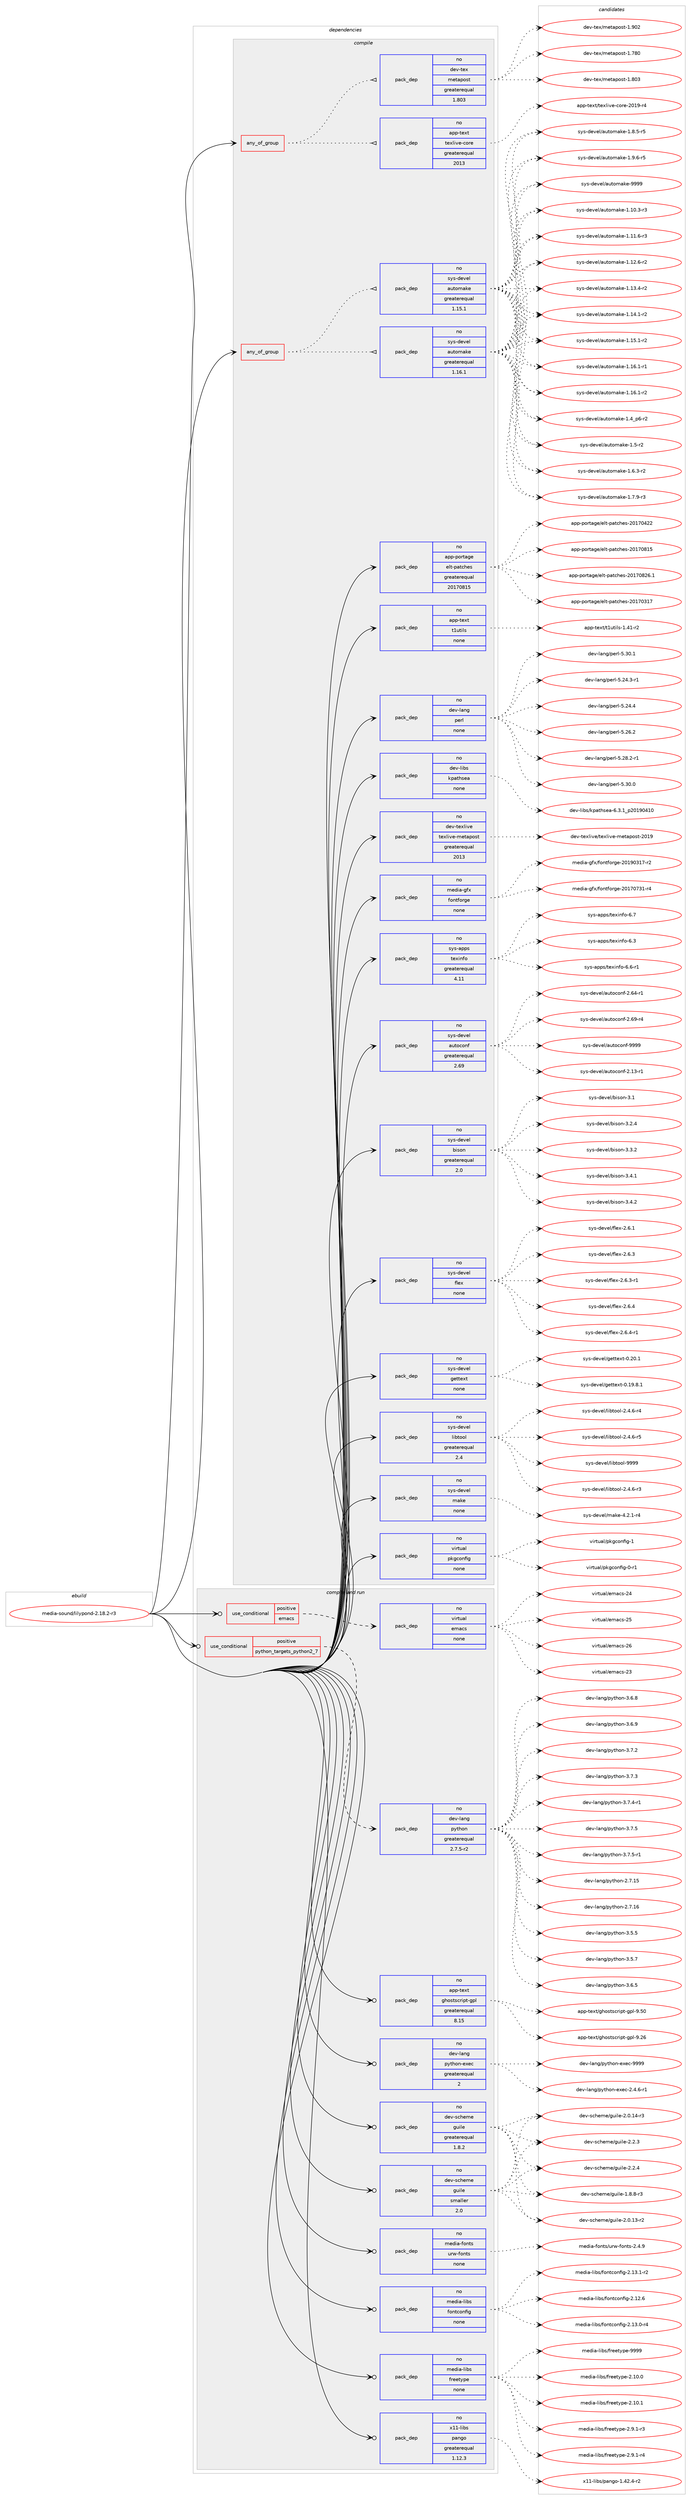 digraph prolog {

# *************
# Graph options
# *************

newrank=true;
concentrate=true;
compound=true;
graph [rankdir=LR,fontname=Helvetica,fontsize=10,ranksep=1.5];#, ranksep=2.5, nodesep=0.2];
edge  [arrowhead=vee];
node  [fontname=Helvetica,fontsize=10];

# **********
# The ebuild
# **********

subgraph cluster_leftcol {
color=gray;
rank=same;
label=<<i>ebuild</i>>;
id [label="media-sound/lilypond-2.18.2-r3", color=red, width=4, href="../media-sound/lilypond-2.18.2-r3.svg"];
}

# ****************
# The dependencies
# ****************

subgraph cluster_midcol {
color=gray;
label=<<i>dependencies</i>>;
subgraph cluster_compile {
fillcolor="#eeeeee";
style=filled;
label=<<i>compile</i>>;
subgraph any13533 {
dependency799874 [label=<<TABLE BORDER="0" CELLBORDER="1" CELLSPACING="0" CELLPADDING="4"><TR><TD CELLPADDING="10">any_of_group</TD></TR></TABLE>>, shape=none, color=red];subgraph pack591711 {
dependency799875 [label=<<TABLE BORDER="0" CELLBORDER="1" CELLSPACING="0" CELLPADDING="4" WIDTH="220"><TR><TD ROWSPAN="6" CELLPADDING="30">pack_dep</TD></TR><TR><TD WIDTH="110">no</TD></TR><TR><TD>app-text</TD></TR><TR><TD>texlive-core</TD></TR><TR><TD>greaterequal</TD></TR><TR><TD>2013</TD></TR></TABLE>>, shape=none, color=blue];
}
dependency799874:e -> dependency799875:w [weight=20,style="dotted",arrowhead="oinv"];
subgraph pack591712 {
dependency799876 [label=<<TABLE BORDER="0" CELLBORDER="1" CELLSPACING="0" CELLPADDING="4" WIDTH="220"><TR><TD ROWSPAN="6" CELLPADDING="30">pack_dep</TD></TR><TR><TD WIDTH="110">no</TD></TR><TR><TD>dev-tex</TD></TR><TR><TD>metapost</TD></TR><TR><TD>greaterequal</TD></TR><TR><TD>1.803</TD></TR></TABLE>>, shape=none, color=blue];
}
dependency799874:e -> dependency799876:w [weight=20,style="dotted",arrowhead="oinv"];
}
id:e -> dependency799874:w [weight=20,style="solid",arrowhead="vee"];
subgraph any13534 {
dependency799877 [label=<<TABLE BORDER="0" CELLBORDER="1" CELLSPACING="0" CELLPADDING="4"><TR><TD CELLPADDING="10">any_of_group</TD></TR></TABLE>>, shape=none, color=red];subgraph pack591713 {
dependency799878 [label=<<TABLE BORDER="0" CELLBORDER="1" CELLSPACING="0" CELLPADDING="4" WIDTH="220"><TR><TD ROWSPAN="6" CELLPADDING="30">pack_dep</TD></TR><TR><TD WIDTH="110">no</TD></TR><TR><TD>sys-devel</TD></TR><TR><TD>automake</TD></TR><TR><TD>greaterequal</TD></TR><TR><TD>1.16.1</TD></TR></TABLE>>, shape=none, color=blue];
}
dependency799877:e -> dependency799878:w [weight=20,style="dotted",arrowhead="oinv"];
subgraph pack591714 {
dependency799879 [label=<<TABLE BORDER="0" CELLBORDER="1" CELLSPACING="0" CELLPADDING="4" WIDTH="220"><TR><TD ROWSPAN="6" CELLPADDING="30">pack_dep</TD></TR><TR><TD WIDTH="110">no</TD></TR><TR><TD>sys-devel</TD></TR><TR><TD>automake</TD></TR><TR><TD>greaterequal</TD></TR><TR><TD>1.15.1</TD></TR></TABLE>>, shape=none, color=blue];
}
dependency799877:e -> dependency799879:w [weight=20,style="dotted",arrowhead="oinv"];
}
id:e -> dependency799877:w [weight=20,style="solid",arrowhead="vee"];
subgraph pack591715 {
dependency799880 [label=<<TABLE BORDER="0" CELLBORDER="1" CELLSPACING="0" CELLPADDING="4" WIDTH="220"><TR><TD ROWSPAN="6" CELLPADDING="30">pack_dep</TD></TR><TR><TD WIDTH="110">no</TD></TR><TR><TD>app-portage</TD></TR><TR><TD>elt-patches</TD></TR><TR><TD>greaterequal</TD></TR><TR><TD>20170815</TD></TR></TABLE>>, shape=none, color=blue];
}
id:e -> dependency799880:w [weight=20,style="solid",arrowhead="vee"];
subgraph pack591716 {
dependency799881 [label=<<TABLE BORDER="0" CELLBORDER="1" CELLSPACING="0" CELLPADDING="4" WIDTH="220"><TR><TD ROWSPAN="6" CELLPADDING="30">pack_dep</TD></TR><TR><TD WIDTH="110">no</TD></TR><TR><TD>app-text</TD></TR><TR><TD>t1utils</TD></TR><TR><TD>none</TD></TR><TR><TD></TD></TR></TABLE>>, shape=none, color=blue];
}
id:e -> dependency799881:w [weight=20,style="solid",arrowhead="vee"];
subgraph pack591717 {
dependency799882 [label=<<TABLE BORDER="0" CELLBORDER="1" CELLSPACING="0" CELLPADDING="4" WIDTH="220"><TR><TD ROWSPAN="6" CELLPADDING="30">pack_dep</TD></TR><TR><TD WIDTH="110">no</TD></TR><TR><TD>dev-lang</TD></TR><TR><TD>perl</TD></TR><TR><TD>none</TD></TR><TR><TD></TD></TR></TABLE>>, shape=none, color=blue];
}
id:e -> dependency799882:w [weight=20,style="solid",arrowhead="vee"];
subgraph pack591718 {
dependency799883 [label=<<TABLE BORDER="0" CELLBORDER="1" CELLSPACING="0" CELLPADDING="4" WIDTH="220"><TR><TD ROWSPAN="6" CELLPADDING="30">pack_dep</TD></TR><TR><TD WIDTH="110">no</TD></TR><TR><TD>dev-libs</TD></TR><TR><TD>kpathsea</TD></TR><TR><TD>none</TD></TR><TR><TD></TD></TR></TABLE>>, shape=none, color=blue];
}
id:e -> dependency799883:w [weight=20,style="solid",arrowhead="vee"];
subgraph pack591719 {
dependency799884 [label=<<TABLE BORDER="0" CELLBORDER="1" CELLSPACING="0" CELLPADDING="4" WIDTH="220"><TR><TD ROWSPAN="6" CELLPADDING="30">pack_dep</TD></TR><TR><TD WIDTH="110">no</TD></TR><TR><TD>dev-texlive</TD></TR><TR><TD>texlive-metapost</TD></TR><TR><TD>greaterequal</TD></TR><TR><TD>2013</TD></TR></TABLE>>, shape=none, color=blue];
}
id:e -> dependency799884:w [weight=20,style="solid",arrowhead="vee"];
subgraph pack591720 {
dependency799885 [label=<<TABLE BORDER="0" CELLBORDER="1" CELLSPACING="0" CELLPADDING="4" WIDTH="220"><TR><TD ROWSPAN="6" CELLPADDING="30">pack_dep</TD></TR><TR><TD WIDTH="110">no</TD></TR><TR><TD>media-gfx</TD></TR><TR><TD>fontforge</TD></TR><TR><TD>none</TD></TR><TR><TD></TD></TR></TABLE>>, shape=none, color=blue];
}
id:e -> dependency799885:w [weight=20,style="solid",arrowhead="vee"];
subgraph pack591721 {
dependency799886 [label=<<TABLE BORDER="0" CELLBORDER="1" CELLSPACING="0" CELLPADDING="4" WIDTH="220"><TR><TD ROWSPAN="6" CELLPADDING="30">pack_dep</TD></TR><TR><TD WIDTH="110">no</TD></TR><TR><TD>sys-apps</TD></TR><TR><TD>texinfo</TD></TR><TR><TD>greaterequal</TD></TR><TR><TD>4.11</TD></TR></TABLE>>, shape=none, color=blue];
}
id:e -> dependency799886:w [weight=20,style="solid",arrowhead="vee"];
subgraph pack591722 {
dependency799887 [label=<<TABLE BORDER="0" CELLBORDER="1" CELLSPACING="0" CELLPADDING="4" WIDTH="220"><TR><TD ROWSPAN="6" CELLPADDING="30">pack_dep</TD></TR><TR><TD WIDTH="110">no</TD></TR><TR><TD>sys-devel</TD></TR><TR><TD>autoconf</TD></TR><TR><TD>greaterequal</TD></TR><TR><TD>2.69</TD></TR></TABLE>>, shape=none, color=blue];
}
id:e -> dependency799887:w [weight=20,style="solid",arrowhead="vee"];
subgraph pack591723 {
dependency799888 [label=<<TABLE BORDER="0" CELLBORDER="1" CELLSPACING="0" CELLPADDING="4" WIDTH="220"><TR><TD ROWSPAN="6" CELLPADDING="30">pack_dep</TD></TR><TR><TD WIDTH="110">no</TD></TR><TR><TD>sys-devel</TD></TR><TR><TD>bison</TD></TR><TR><TD>greaterequal</TD></TR><TR><TD>2.0</TD></TR></TABLE>>, shape=none, color=blue];
}
id:e -> dependency799888:w [weight=20,style="solid",arrowhead="vee"];
subgraph pack591724 {
dependency799889 [label=<<TABLE BORDER="0" CELLBORDER="1" CELLSPACING="0" CELLPADDING="4" WIDTH="220"><TR><TD ROWSPAN="6" CELLPADDING="30">pack_dep</TD></TR><TR><TD WIDTH="110">no</TD></TR><TR><TD>sys-devel</TD></TR><TR><TD>flex</TD></TR><TR><TD>none</TD></TR><TR><TD></TD></TR></TABLE>>, shape=none, color=blue];
}
id:e -> dependency799889:w [weight=20,style="solid",arrowhead="vee"];
subgraph pack591725 {
dependency799890 [label=<<TABLE BORDER="0" CELLBORDER="1" CELLSPACING="0" CELLPADDING="4" WIDTH="220"><TR><TD ROWSPAN="6" CELLPADDING="30">pack_dep</TD></TR><TR><TD WIDTH="110">no</TD></TR><TR><TD>sys-devel</TD></TR><TR><TD>gettext</TD></TR><TR><TD>none</TD></TR><TR><TD></TD></TR></TABLE>>, shape=none, color=blue];
}
id:e -> dependency799890:w [weight=20,style="solid",arrowhead="vee"];
subgraph pack591726 {
dependency799891 [label=<<TABLE BORDER="0" CELLBORDER="1" CELLSPACING="0" CELLPADDING="4" WIDTH="220"><TR><TD ROWSPAN="6" CELLPADDING="30">pack_dep</TD></TR><TR><TD WIDTH="110">no</TD></TR><TR><TD>sys-devel</TD></TR><TR><TD>libtool</TD></TR><TR><TD>greaterequal</TD></TR><TR><TD>2.4</TD></TR></TABLE>>, shape=none, color=blue];
}
id:e -> dependency799891:w [weight=20,style="solid",arrowhead="vee"];
subgraph pack591727 {
dependency799892 [label=<<TABLE BORDER="0" CELLBORDER="1" CELLSPACING="0" CELLPADDING="4" WIDTH="220"><TR><TD ROWSPAN="6" CELLPADDING="30">pack_dep</TD></TR><TR><TD WIDTH="110">no</TD></TR><TR><TD>sys-devel</TD></TR><TR><TD>make</TD></TR><TR><TD>none</TD></TR><TR><TD></TD></TR></TABLE>>, shape=none, color=blue];
}
id:e -> dependency799892:w [weight=20,style="solid",arrowhead="vee"];
subgraph pack591728 {
dependency799893 [label=<<TABLE BORDER="0" CELLBORDER="1" CELLSPACING="0" CELLPADDING="4" WIDTH="220"><TR><TD ROWSPAN="6" CELLPADDING="30">pack_dep</TD></TR><TR><TD WIDTH="110">no</TD></TR><TR><TD>virtual</TD></TR><TR><TD>pkgconfig</TD></TR><TR><TD>none</TD></TR><TR><TD></TD></TR></TABLE>>, shape=none, color=blue];
}
id:e -> dependency799893:w [weight=20,style="solid",arrowhead="vee"];
}
subgraph cluster_compileandrun {
fillcolor="#eeeeee";
style=filled;
label=<<i>compile and run</i>>;
subgraph cond194182 {
dependency799894 [label=<<TABLE BORDER="0" CELLBORDER="1" CELLSPACING="0" CELLPADDING="4"><TR><TD ROWSPAN="3" CELLPADDING="10">use_conditional</TD></TR><TR><TD>positive</TD></TR><TR><TD>emacs</TD></TR></TABLE>>, shape=none, color=red];
subgraph pack591729 {
dependency799895 [label=<<TABLE BORDER="0" CELLBORDER="1" CELLSPACING="0" CELLPADDING="4" WIDTH="220"><TR><TD ROWSPAN="6" CELLPADDING="30">pack_dep</TD></TR><TR><TD WIDTH="110">no</TD></TR><TR><TD>virtual</TD></TR><TR><TD>emacs</TD></TR><TR><TD>none</TD></TR><TR><TD></TD></TR></TABLE>>, shape=none, color=blue];
}
dependency799894:e -> dependency799895:w [weight=20,style="dashed",arrowhead="vee"];
}
id:e -> dependency799894:w [weight=20,style="solid",arrowhead="odotvee"];
subgraph cond194183 {
dependency799896 [label=<<TABLE BORDER="0" CELLBORDER="1" CELLSPACING="0" CELLPADDING="4"><TR><TD ROWSPAN="3" CELLPADDING="10">use_conditional</TD></TR><TR><TD>positive</TD></TR><TR><TD>python_targets_python2_7</TD></TR></TABLE>>, shape=none, color=red];
subgraph pack591730 {
dependency799897 [label=<<TABLE BORDER="0" CELLBORDER="1" CELLSPACING="0" CELLPADDING="4" WIDTH="220"><TR><TD ROWSPAN="6" CELLPADDING="30">pack_dep</TD></TR><TR><TD WIDTH="110">no</TD></TR><TR><TD>dev-lang</TD></TR><TR><TD>python</TD></TR><TR><TD>greaterequal</TD></TR><TR><TD>2.7.5-r2</TD></TR></TABLE>>, shape=none, color=blue];
}
dependency799896:e -> dependency799897:w [weight=20,style="dashed",arrowhead="vee"];
}
id:e -> dependency799896:w [weight=20,style="solid",arrowhead="odotvee"];
subgraph pack591731 {
dependency799898 [label=<<TABLE BORDER="0" CELLBORDER="1" CELLSPACING="0" CELLPADDING="4" WIDTH="220"><TR><TD ROWSPAN="6" CELLPADDING="30">pack_dep</TD></TR><TR><TD WIDTH="110">no</TD></TR><TR><TD>app-text</TD></TR><TR><TD>ghostscript-gpl</TD></TR><TR><TD>greaterequal</TD></TR><TR><TD>8.15</TD></TR></TABLE>>, shape=none, color=blue];
}
id:e -> dependency799898:w [weight=20,style="solid",arrowhead="odotvee"];
subgraph pack591732 {
dependency799899 [label=<<TABLE BORDER="0" CELLBORDER="1" CELLSPACING="0" CELLPADDING="4" WIDTH="220"><TR><TD ROWSPAN="6" CELLPADDING="30">pack_dep</TD></TR><TR><TD WIDTH="110">no</TD></TR><TR><TD>dev-lang</TD></TR><TR><TD>python-exec</TD></TR><TR><TD>greaterequal</TD></TR><TR><TD>2</TD></TR></TABLE>>, shape=none, color=blue];
}
id:e -> dependency799899:w [weight=20,style="solid",arrowhead="odotvee"];
subgraph pack591733 {
dependency799900 [label=<<TABLE BORDER="0" CELLBORDER="1" CELLSPACING="0" CELLPADDING="4" WIDTH="220"><TR><TD ROWSPAN="6" CELLPADDING="30">pack_dep</TD></TR><TR><TD WIDTH="110">no</TD></TR><TR><TD>dev-scheme</TD></TR><TR><TD>guile</TD></TR><TR><TD>greaterequal</TD></TR><TR><TD>1.8.2</TD></TR></TABLE>>, shape=none, color=blue];
}
id:e -> dependency799900:w [weight=20,style="solid",arrowhead="odotvee"];
subgraph pack591734 {
dependency799901 [label=<<TABLE BORDER="0" CELLBORDER="1" CELLSPACING="0" CELLPADDING="4" WIDTH="220"><TR><TD ROWSPAN="6" CELLPADDING="30">pack_dep</TD></TR><TR><TD WIDTH="110">no</TD></TR><TR><TD>dev-scheme</TD></TR><TR><TD>guile</TD></TR><TR><TD>smaller</TD></TR><TR><TD>2.0</TD></TR></TABLE>>, shape=none, color=blue];
}
id:e -> dependency799901:w [weight=20,style="solid",arrowhead="odotvee"];
subgraph pack591735 {
dependency799902 [label=<<TABLE BORDER="0" CELLBORDER="1" CELLSPACING="0" CELLPADDING="4" WIDTH="220"><TR><TD ROWSPAN="6" CELLPADDING="30">pack_dep</TD></TR><TR><TD WIDTH="110">no</TD></TR><TR><TD>media-fonts</TD></TR><TR><TD>urw-fonts</TD></TR><TR><TD>none</TD></TR><TR><TD></TD></TR></TABLE>>, shape=none, color=blue];
}
id:e -> dependency799902:w [weight=20,style="solid",arrowhead="odotvee"];
subgraph pack591736 {
dependency799903 [label=<<TABLE BORDER="0" CELLBORDER="1" CELLSPACING="0" CELLPADDING="4" WIDTH="220"><TR><TD ROWSPAN="6" CELLPADDING="30">pack_dep</TD></TR><TR><TD WIDTH="110">no</TD></TR><TR><TD>media-libs</TD></TR><TR><TD>fontconfig</TD></TR><TR><TD>none</TD></TR><TR><TD></TD></TR></TABLE>>, shape=none, color=blue];
}
id:e -> dependency799903:w [weight=20,style="solid",arrowhead="odotvee"];
subgraph pack591737 {
dependency799904 [label=<<TABLE BORDER="0" CELLBORDER="1" CELLSPACING="0" CELLPADDING="4" WIDTH="220"><TR><TD ROWSPAN="6" CELLPADDING="30">pack_dep</TD></TR><TR><TD WIDTH="110">no</TD></TR><TR><TD>media-libs</TD></TR><TR><TD>freetype</TD></TR><TR><TD>none</TD></TR><TR><TD></TD></TR></TABLE>>, shape=none, color=blue];
}
id:e -> dependency799904:w [weight=20,style="solid",arrowhead="odotvee"];
subgraph pack591738 {
dependency799905 [label=<<TABLE BORDER="0" CELLBORDER="1" CELLSPACING="0" CELLPADDING="4" WIDTH="220"><TR><TD ROWSPAN="6" CELLPADDING="30">pack_dep</TD></TR><TR><TD WIDTH="110">no</TD></TR><TR><TD>x11-libs</TD></TR><TR><TD>pango</TD></TR><TR><TD>greaterequal</TD></TR><TR><TD>1.12.3</TD></TR></TABLE>>, shape=none, color=blue];
}
id:e -> dependency799905:w [weight=20,style="solid",arrowhead="odotvee"];
}
subgraph cluster_run {
fillcolor="#eeeeee";
style=filled;
label=<<i>run</i>>;
}
}

# **************
# The candidates
# **************

subgraph cluster_choices {
rank=same;
color=gray;
label=<<i>candidates</i>>;

subgraph choice591711 {
color=black;
nodesep=1;
choice971121124511610112011647116101120108105118101459911111410145504849574511452 [label="app-text/texlive-core-2019-r4", color=red, width=4,href="../app-text/texlive-core-2019-r4.svg"];
dependency799875:e -> choice971121124511610112011647116101120108105118101459911111410145504849574511452:w [style=dotted,weight="100"];
}
subgraph choice591712 {
color=black;
nodesep=1;
choice100101118451161011204710910111697112111115116454946555648 [label="dev-tex/metapost-1.780", color=red, width=4,href="../dev-tex/metapost-1.780.svg"];
choice100101118451161011204710910111697112111115116454946564851 [label="dev-tex/metapost-1.803", color=red, width=4,href="../dev-tex/metapost-1.803.svg"];
choice100101118451161011204710910111697112111115116454946574850 [label="dev-tex/metapost-1.902", color=red, width=4,href="../dev-tex/metapost-1.902.svg"];
dependency799876:e -> choice100101118451161011204710910111697112111115116454946555648:w [style=dotted,weight="100"];
dependency799876:e -> choice100101118451161011204710910111697112111115116454946564851:w [style=dotted,weight="100"];
dependency799876:e -> choice100101118451161011204710910111697112111115116454946574850:w [style=dotted,weight="100"];
}
subgraph choice591713 {
color=black;
nodesep=1;
choice11512111545100101118101108479711711611110997107101454946494846514511451 [label="sys-devel/automake-1.10.3-r3", color=red, width=4,href="../sys-devel/automake-1.10.3-r3.svg"];
choice11512111545100101118101108479711711611110997107101454946494946544511451 [label="sys-devel/automake-1.11.6-r3", color=red, width=4,href="../sys-devel/automake-1.11.6-r3.svg"];
choice11512111545100101118101108479711711611110997107101454946495046544511450 [label="sys-devel/automake-1.12.6-r2", color=red, width=4,href="../sys-devel/automake-1.12.6-r2.svg"];
choice11512111545100101118101108479711711611110997107101454946495146524511450 [label="sys-devel/automake-1.13.4-r2", color=red, width=4,href="../sys-devel/automake-1.13.4-r2.svg"];
choice11512111545100101118101108479711711611110997107101454946495246494511450 [label="sys-devel/automake-1.14.1-r2", color=red, width=4,href="../sys-devel/automake-1.14.1-r2.svg"];
choice11512111545100101118101108479711711611110997107101454946495346494511450 [label="sys-devel/automake-1.15.1-r2", color=red, width=4,href="../sys-devel/automake-1.15.1-r2.svg"];
choice11512111545100101118101108479711711611110997107101454946495446494511449 [label="sys-devel/automake-1.16.1-r1", color=red, width=4,href="../sys-devel/automake-1.16.1-r1.svg"];
choice11512111545100101118101108479711711611110997107101454946495446494511450 [label="sys-devel/automake-1.16.1-r2", color=red, width=4,href="../sys-devel/automake-1.16.1-r2.svg"];
choice115121115451001011181011084797117116111109971071014549465295112544511450 [label="sys-devel/automake-1.4_p6-r2", color=red, width=4,href="../sys-devel/automake-1.4_p6-r2.svg"];
choice11512111545100101118101108479711711611110997107101454946534511450 [label="sys-devel/automake-1.5-r2", color=red, width=4,href="../sys-devel/automake-1.5-r2.svg"];
choice115121115451001011181011084797117116111109971071014549465446514511450 [label="sys-devel/automake-1.6.3-r2", color=red, width=4,href="../sys-devel/automake-1.6.3-r2.svg"];
choice115121115451001011181011084797117116111109971071014549465546574511451 [label="sys-devel/automake-1.7.9-r3", color=red, width=4,href="../sys-devel/automake-1.7.9-r3.svg"];
choice115121115451001011181011084797117116111109971071014549465646534511453 [label="sys-devel/automake-1.8.5-r5", color=red, width=4,href="../sys-devel/automake-1.8.5-r5.svg"];
choice115121115451001011181011084797117116111109971071014549465746544511453 [label="sys-devel/automake-1.9.6-r5", color=red, width=4,href="../sys-devel/automake-1.9.6-r5.svg"];
choice115121115451001011181011084797117116111109971071014557575757 [label="sys-devel/automake-9999", color=red, width=4,href="../sys-devel/automake-9999.svg"];
dependency799878:e -> choice11512111545100101118101108479711711611110997107101454946494846514511451:w [style=dotted,weight="100"];
dependency799878:e -> choice11512111545100101118101108479711711611110997107101454946494946544511451:w [style=dotted,weight="100"];
dependency799878:e -> choice11512111545100101118101108479711711611110997107101454946495046544511450:w [style=dotted,weight="100"];
dependency799878:e -> choice11512111545100101118101108479711711611110997107101454946495146524511450:w [style=dotted,weight="100"];
dependency799878:e -> choice11512111545100101118101108479711711611110997107101454946495246494511450:w [style=dotted,weight="100"];
dependency799878:e -> choice11512111545100101118101108479711711611110997107101454946495346494511450:w [style=dotted,weight="100"];
dependency799878:e -> choice11512111545100101118101108479711711611110997107101454946495446494511449:w [style=dotted,weight="100"];
dependency799878:e -> choice11512111545100101118101108479711711611110997107101454946495446494511450:w [style=dotted,weight="100"];
dependency799878:e -> choice115121115451001011181011084797117116111109971071014549465295112544511450:w [style=dotted,weight="100"];
dependency799878:e -> choice11512111545100101118101108479711711611110997107101454946534511450:w [style=dotted,weight="100"];
dependency799878:e -> choice115121115451001011181011084797117116111109971071014549465446514511450:w [style=dotted,weight="100"];
dependency799878:e -> choice115121115451001011181011084797117116111109971071014549465546574511451:w [style=dotted,weight="100"];
dependency799878:e -> choice115121115451001011181011084797117116111109971071014549465646534511453:w [style=dotted,weight="100"];
dependency799878:e -> choice115121115451001011181011084797117116111109971071014549465746544511453:w [style=dotted,weight="100"];
dependency799878:e -> choice115121115451001011181011084797117116111109971071014557575757:w [style=dotted,weight="100"];
}
subgraph choice591714 {
color=black;
nodesep=1;
choice11512111545100101118101108479711711611110997107101454946494846514511451 [label="sys-devel/automake-1.10.3-r3", color=red, width=4,href="../sys-devel/automake-1.10.3-r3.svg"];
choice11512111545100101118101108479711711611110997107101454946494946544511451 [label="sys-devel/automake-1.11.6-r3", color=red, width=4,href="../sys-devel/automake-1.11.6-r3.svg"];
choice11512111545100101118101108479711711611110997107101454946495046544511450 [label="sys-devel/automake-1.12.6-r2", color=red, width=4,href="../sys-devel/automake-1.12.6-r2.svg"];
choice11512111545100101118101108479711711611110997107101454946495146524511450 [label="sys-devel/automake-1.13.4-r2", color=red, width=4,href="../sys-devel/automake-1.13.4-r2.svg"];
choice11512111545100101118101108479711711611110997107101454946495246494511450 [label="sys-devel/automake-1.14.1-r2", color=red, width=4,href="../sys-devel/automake-1.14.1-r2.svg"];
choice11512111545100101118101108479711711611110997107101454946495346494511450 [label="sys-devel/automake-1.15.1-r2", color=red, width=4,href="../sys-devel/automake-1.15.1-r2.svg"];
choice11512111545100101118101108479711711611110997107101454946495446494511449 [label="sys-devel/automake-1.16.1-r1", color=red, width=4,href="../sys-devel/automake-1.16.1-r1.svg"];
choice11512111545100101118101108479711711611110997107101454946495446494511450 [label="sys-devel/automake-1.16.1-r2", color=red, width=4,href="../sys-devel/automake-1.16.1-r2.svg"];
choice115121115451001011181011084797117116111109971071014549465295112544511450 [label="sys-devel/automake-1.4_p6-r2", color=red, width=4,href="../sys-devel/automake-1.4_p6-r2.svg"];
choice11512111545100101118101108479711711611110997107101454946534511450 [label="sys-devel/automake-1.5-r2", color=red, width=4,href="../sys-devel/automake-1.5-r2.svg"];
choice115121115451001011181011084797117116111109971071014549465446514511450 [label="sys-devel/automake-1.6.3-r2", color=red, width=4,href="../sys-devel/automake-1.6.3-r2.svg"];
choice115121115451001011181011084797117116111109971071014549465546574511451 [label="sys-devel/automake-1.7.9-r3", color=red, width=4,href="../sys-devel/automake-1.7.9-r3.svg"];
choice115121115451001011181011084797117116111109971071014549465646534511453 [label="sys-devel/automake-1.8.5-r5", color=red, width=4,href="../sys-devel/automake-1.8.5-r5.svg"];
choice115121115451001011181011084797117116111109971071014549465746544511453 [label="sys-devel/automake-1.9.6-r5", color=red, width=4,href="../sys-devel/automake-1.9.6-r5.svg"];
choice115121115451001011181011084797117116111109971071014557575757 [label="sys-devel/automake-9999", color=red, width=4,href="../sys-devel/automake-9999.svg"];
dependency799879:e -> choice11512111545100101118101108479711711611110997107101454946494846514511451:w [style=dotted,weight="100"];
dependency799879:e -> choice11512111545100101118101108479711711611110997107101454946494946544511451:w [style=dotted,weight="100"];
dependency799879:e -> choice11512111545100101118101108479711711611110997107101454946495046544511450:w [style=dotted,weight="100"];
dependency799879:e -> choice11512111545100101118101108479711711611110997107101454946495146524511450:w [style=dotted,weight="100"];
dependency799879:e -> choice11512111545100101118101108479711711611110997107101454946495246494511450:w [style=dotted,weight="100"];
dependency799879:e -> choice11512111545100101118101108479711711611110997107101454946495346494511450:w [style=dotted,weight="100"];
dependency799879:e -> choice11512111545100101118101108479711711611110997107101454946495446494511449:w [style=dotted,weight="100"];
dependency799879:e -> choice11512111545100101118101108479711711611110997107101454946495446494511450:w [style=dotted,weight="100"];
dependency799879:e -> choice115121115451001011181011084797117116111109971071014549465295112544511450:w [style=dotted,weight="100"];
dependency799879:e -> choice11512111545100101118101108479711711611110997107101454946534511450:w [style=dotted,weight="100"];
dependency799879:e -> choice115121115451001011181011084797117116111109971071014549465446514511450:w [style=dotted,weight="100"];
dependency799879:e -> choice115121115451001011181011084797117116111109971071014549465546574511451:w [style=dotted,weight="100"];
dependency799879:e -> choice115121115451001011181011084797117116111109971071014549465646534511453:w [style=dotted,weight="100"];
dependency799879:e -> choice115121115451001011181011084797117116111109971071014549465746544511453:w [style=dotted,weight="100"];
dependency799879:e -> choice115121115451001011181011084797117116111109971071014557575757:w [style=dotted,weight="100"];
}
subgraph choice591715 {
color=black;
nodesep=1;
choice97112112451121111141169710310147101108116451129711699104101115455048495548514955 [label="app-portage/elt-patches-20170317", color=red, width=4,href="../app-portage/elt-patches-20170317.svg"];
choice97112112451121111141169710310147101108116451129711699104101115455048495548525050 [label="app-portage/elt-patches-20170422", color=red, width=4,href="../app-portage/elt-patches-20170422.svg"];
choice97112112451121111141169710310147101108116451129711699104101115455048495548564953 [label="app-portage/elt-patches-20170815", color=red, width=4,href="../app-portage/elt-patches-20170815.svg"];
choice971121124511211111411697103101471011081164511297116991041011154550484955485650544649 [label="app-portage/elt-patches-20170826.1", color=red, width=4,href="../app-portage/elt-patches-20170826.1.svg"];
dependency799880:e -> choice97112112451121111141169710310147101108116451129711699104101115455048495548514955:w [style=dotted,weight="100"];
dependency799880:e -> choice97112112451121111141169710310147101108116451129711699104101115455048495548525050:w [style=dotted,weight="100"];
dependency799880:e -> choice97112112451121111141169710310147101108116451129711699104101115455048495548564953:w [style=dotted,weight="100"];
dependency799880:e -> choice971121124511211111411697103101471011081164511297116991041011154550484955485650544649:w [style=dotted,weight="100"];
}
subgraph choice591716 {
color=black;
nodesep=1;
choice9711211245116101120116471164911711610510811545494652494511450 [label="app-text/t1utils-1.41-r2", color=red, width=4,href="../app-text/t1utils-1.41-r2.svg"];
dependency799881:e -> choice9711211245116101120116471164911711610510811545494652494511450:w [style=dotted,weight="100"];
}
subgraph choice591717 {
color=black;
nodesep=1;
choice100101118451089711010347112101114108455346505246514511449 [label="dev-lang/perl-5.24.3-r1", color=red, width=4,href="../dev-lang/perl-5.24.3-r1.svg"];
choice10010111845108971101034711210111410845534650524652 [label="dev-lang/perl-5.24.4", color=red, width=4,href="../dev-lang/perl-5.24.4.svg"];
choice10010111845108971101034711210111410845534650544650 [label="dev-lang/perl-5.26.2", color=red, width=4,href="../dev-lang/perl-5.26.2.svg"];
choice100101118451089711010347112101114108455346505646504511449 [label="dev-lang/perl-5.28.2-r1", color=red, width=4,href="../dev-lang/perl-5.28.2-r1.svg"];
choice10010111845108971101034711210111410845534651484648 [label="dev-lang/perl-5.30.0", color=red, width=4,href="../dev-lang/perl-5.30.0.svg"];
choice10010111845108971101034711210111410845534651484649 [label="dev-lang/perl-5.30.1", color=red, width=4,href="../dev-lang/perl-5.30.1.svg"];
dependency799882:e -> choice100101118451089711010347112101114108455346505246514511449:w [style=dotted,weight="100"];
dependency799882:e -> choice10010111845108971101034711210111410845534650524652:w [style=dotted,weight="100"];
dependency799882:e -> choice10010111845108971101034711210111410845534650544650:w [style=dotted,weight="100"];
dependency799882:e -> choice100101118451089711010347112101114108455346505646504511449:w [style=dotted,weight="100"];
dependency799882:e -> choice10010111845108971101034711210111410845534651484648:w [style=dotted,weight="100"];
dependency799882:e -> choice10010111845108971101034711210111410845534651484649:w [style=dotted,weight="100"];
}
subgraph choice591718 {
color=black;
nodesep=1;
choice1001011184510810598115471071129711610411510197455446514649951125048495748524948 [label="dev-libs/kpathsea-6.3.1_p20190410", color=red, width=4,href="../dev-libs/kpathsea-6.3.1_p20190410.svg"];
dependency799883:e -> choice1001011184510810598115471071129711610411510197455446514649951125048495748524948:w [style=dotted,weight="100"];
}
subgraph choice591719 {
color=black;
nodesep=1;
choice100101118451161011201081051181014711610112010810511810145109101116971121111151164550484957 [label="dev-texlive/texlive-metapost-2019", color=red, width=4,href="../dev-texlive/texlive-metapost-2019.svg"];
dependency799884:e -> choice100101118451161011201081051181014711610112010810511810145109101116971121111151164550484957:w [style=dotted,weight="100"];
}
subgraph choice591720 {
color=black;
nodesep=1;
choice1091011001059745103102120471021111101161021111141031014550484955485551494511452 [label="media-gfx/fontforge-20170731-r4", color=red, width=4,href="../media-gfx/fontforge-20170731-r4.svg"];
choice1091011001059745103102120471021111101161021111141031014550484957485149554511450 [label="media-gfx/fontforge-20190317-r2", color=red, width=4,href="../media-gfx/fontforge-20190317-r2.svg"];
dependency799885:e -> choice1091011001059745103102120471021111101161021111141031014550484955485551494511452:w [style=dotted,weight="100"];
dependency799885:e -> choice1091011001059745103102120471021111101161021111141031014550484957485149554511450:w [style=dotted,weight="100"];
}
subgraph choice591721 {
color=black;
nodesep=1;
choice11512111545971121121154711610112010511010211145544651 [label="sys-apps/texinfo-6.3", color=red, width=4,href="../sys-apps/texinfo-6.3.svg"];
choice115121115459711211211547116101120105110102111455446544511449 [label="sys-apps/texinfo-6.6-r1", color=red, width=4,href="../sys-apps/texinfo-6.6-r1.svg"];
choice11512111545971121121154711610112010511010211145544655 [label="sys-apps/texinfo-6.7", color=red, width=4,href="../sys-apps/texinfo-6.7.svg"];
dependency799886:e -> choice11512111545971121121154711610112010511010211145544651:w [style=dotted,weight="100"];
dependency799886:e -> choice115121115459711211211547116101120105110102111455446544511449:w [style=dotted,weight="100"];
dependency799886:e -> choice11512111545971121121154711610112010511010211145544655:w [style=dotted,weight="100"];
}
subgraph choice591722 {
color=black;
nodesep=1;
choice1151211154510010111810110847971171161119911111010245504649514511449 [label="sys-devel/autoconf-2.13-r1", color=red, width=4,href="../sys-devel/autoconf-2.13-r1.svg"];
choice1151211154510010111810110847971171161119911111010245504654524511449 [label="sys-devel/autoconf-2.64-r1", color=red, width=4,href="../sys-devel/autoconf-2.64-r1.svg"];
choice1151211154510010111810110847971171161119911111010245504654574511452 [label="sys-devel/autoconf-2.69-r4", color=red, width=4,href="../sys-devel/autoconf-2.69-r4.svg"];
choice115121115451001011181011084797117116111991111101024557575757 [label="sys-devel/autoconf-9999", color=red, width=4,href="../sys-devel/autoconf-9999.svg"];
dependency799887:e -> choice1151211154510010111810110847971171161119911111010245504649514511449:w [style=dotted,weight="100"];
dependency799887:e -> choice1151211154510010111810110847971171161119911111010245504654524511449:w [style=dotted,weight="100"];
dependency799887:e -> choice1151211154510010111810110847971171161119911111010245504654574511452:w [style=dotted,weight="100"];
dependency799887:e -> choice115121115451001011181011084797117116111991111101024557575757:w [style=dotted,weight="100"];
}
subgraph choice591723 {
color=black;
nodesep=1;
choice11512111545100101118101108479810511511111045514649 [label="sys-devel/bison-3.1", color=red, width=4,href="../sys-devel/bison-3.1.svg"];
choice115121115451001011181011084798105115111110455146504652 [label="sys-devel/bison-3.2.4", color=red, width=4,href="../sys-devel/bison-3.2.4.svg"];
choice115121115451001011181011084798105115111110455146514650 [label="sys-devel/bison-3.3.2", color=red, width=4,href="../sys-devel/bison-3.3.2.svg"];
choice115121115451001011181011084798105115111110455146524649 [label="sys-devel/bison-3.4.1", color=red, width=4,href="../sys-devel/bison-3.4.1.svg"];
choice115121115451001011181011084798105115111110455146524650 [label="sys-devel/bison-3.4.2", color=red, width=4,href="../sys-devel/bison-3.4.2.svg"];
dependency799888:e -> choice11512111545100101118101108479810511511111045514649:w [style=dotted,weight="100"];
dependency799888:e -> choice115121115451001011181011084798105115111110455146504652:w [style=dotted,weight="100"];
dependency799888:e -> choice115121115451001011181011084798105115111110455146514650:w [style=dotted,weight="100"];
dependency799888:e -> choice115121115451001011181011084798105115111110455146524649:w [style=dotted,weight="100"];
dependency799888:e -> choice115121115451001011181011084798105115111110455146524650:w [style=dotted,weight="100"];
}
subgraph choice591724 {
color=black;
nodesep=1;
choice1151211154510010111810110847102108101120455046544649 [label="sys-devel/flex-2.6.1", color=red, width=4,href="../sys-devel/flex-2.6.1.svg"];
choice1151211154510010111810110847102108101120455046544651 [label="sys-devel/flex-2.6.3", color=red, width=4,href="../sys-devel/flex-2.6.3.svg"];
choice11512111545100101118101108471021081011204550465446514511449 [label="sys-devel/flex-2.6.3-r1", color=red, width=4,href="../sys-devel/flex-2.6.3-r1.svg"];
choice1151211154510010111810110847102108101120455046544652 [label="sys-devel/flex-2.6.4", color=red, width=4,href="../sys-devel/flex-2.6.4.svg"];
choice11512111545100101118101108471021081011204550465446524511449 [label="sys-devel/flex-2.6.4-r1", color=red, width=4,href="../sys-devel/flex-2.6.4-r1.svg"];
dependency799889:e -> choice1151211154510010111810110847102108101120455046544649:w [style=dotted,weight="100"];
dependency799889:e -> choice1151211154510010111810110847102108101120455046544651:w [style=dotted,weight="100"];
dependency799889:e -> choice11512111545100101118101108471021081011204550465446514511449:w [style=dotted,weight="100"];
dependency799889:e -> choice1151211154510010111810110847102108101120455046544652:w [style=dotted,weight="100"];
dependency799889:e -> choice11512111545100101118101108471021081011204550465446524511449:w [style=dotted,weight="100"];
}
subgraph choice591725 {
color=black;
nodesep=1;
choice1151211154510010111810110847103101116116101120116454846495746564649 [label="sys-devel/gettext-0.19.8.1", color=red, width=4,href="../sys-devel/gettext-0.19.8.1.svg"];
choice115121115451001011181011084710310111611610112011645484650484649 [label="sys-devel/gettext-0.20.1", color=red, width=4,href="../sys-devel/gettext-0.20.1.svg"];
dependency799890:e -> choice1151211154510010111810110847103101116116101120116454846495746564649:w [style=dotted,weight="100"];
dependency799890:e -> choice115121115451001011181011084710310111611610112011645484650484649:w [style=dotted,weight="100"];
}
subgraph choice591726 {
color=black;
nodesep=1;
choice1151211154510010111810110847108105981161111111084550465246544511451 [label="sys-devel/libtool-2.4.6-r3", color=red, width=4,href="../sys-devel/libtool-2.4.6-r3.svg"];
choice1151211154510010111810110847108105981161111111084550465246544511452 [label="sys-devel/libtool-2.4.6-r4", color=red, width=4,href="../sys-devel/libtool-2.4.6-r4.svg"];
choice1151211154510010111810110847108105981161111111084550465246544511453 [label="sys-devel/libtool-2.4.6-r5", color=red, width=4,href="../sys-devel/libtool-2.4.6-r5.svg"];
choice1151211154510010111810110847108105981161111111084557575757 [label="sys-devel/libtool-9999", color=red, width=4,href="../sys-devel/libtool-9999.svg"];
dependency799891:e -> choice1151211154510010111810110847108105981161111111084550465246544511451:w [style=dotted,weight="100"];
dependency799891:e -> choice1151211154510010111810110847108105981161111111084550465246544511452:w [style=dotted,weight="100"];
dependency799891:e -> choice1151211154510010111810110847108105981161111111084550465246544511453:w [style=dotted,weight="100"];
dependency799891:e -> choice1151211154510010111810110847108105981161111111084557575757:w [style=dotted,weight="100"];
}
subgraph choice591727 {
color=black;
nodesep=1;
choice1151211154510010111810110847109971071014552465046494511452 [label="sys-devel/make-4.2.1-r4", color=red, width=4,href="../sys-devel/make-4.2.1-r4.svg"];
dependency799892:e -> choice1151211154510010111810110847109971071014552465046494511452:w [style=dotted,weight="100"];
}
subgraph choice591728 {
color=black;
nodesep=1;
choice11810511411611797108471121071039911111010210510345484511449 [label="virtual/pkgconfig-0-r1", color=red, width=4,href="../virtual/pkgconfig-0-r1.svg"];
choice1181051141161179710847112107103991111101021051034549 [label="virtual/pkgconfig-1", color=red, width=4,href="../virtual/pkgconfig-1.svg"];
dependency799893:e -> choice11810511411611797108471121071039911111010210510345484511449:w [style=dotted,weight="100"];
dependency799893:e -> choice1181051141161179710847112107103991111101021051034549:w [style=dotted,weight="100"];
}
subgraph choice591729 {
color=black;
nodesep=1;
choice11810511411611797108471011099799115455051 [label="virtual/emacs-23", color=red, width=4,href="../virtual/emacs-23.svg"];
choice11810511411611797108471011099799115455052 [label="virtual/emacs-24", color=red, width=4,href="../virtual/emacs-24.svg"];
choice11810511411611797108471011099799115455053 [label="virtual/emacs-25", color=red, width=4,href="../virtual/emacs-25.svg"];
choice11810511411611797108471011099799115455054 [label="virtual/emacs-26", color=red, width=4,href="../virtual/emacs-26.svg"];
dependency799895:e -> choice11810511411611797108471011099799115455051:w [style=dotted,weight="100"];
dependency799895:e -> choice11810511411611797108471011099799115455052:w [style=dotted,weight="100"];
dependency799895:e -> choice11810511411611797108471011099799115455053:w [style=dotted,weight="100"];
dependency799895:e -> choice11810511411611797108471011099799115455054:w [style=dotted,weight="100"];
}
subgraph choice591730 {
color=black;
nodesep=1;
choice10010111845108971101034711212111610411111045504655464953 [label="dev-lang/python-2.7.15", color=red, width=4,href="../dev-lang/python-2.7.15.svg"];
choice10010111845108971101034711212111610411111045504655464954 [label="dev-lang/python-2.7.16", color=red, width=4,href="../dev-lang/python-2.7.16.svg"];
choice100101118451089711010347112121116104111110455146534653 [label="dev-lang/python-3.5.5", color=red, width=4,href="../dev-lang/python-3.5.5.svg"];
choice100101118451089711010347112121116104111110455146534655 [label="dev-lang/python-3.5.7", color=red, width=4,href="../dev-lang/python-3.5.7.svg"];
choice100101118451089711010347112121116104111110455146544653 [label="dev-lang/python-3.6.5", color=red, width=4,href="../dev-lang/python-3.6.5.svg"];
choice100101118451089711010347112121116104111110455146544656 [label="dev-lang/python-3.6.8", color=red, width=4,href="../dev-lang/python-3.6.8.svg"];
choice100101118451089711010347112121116104111110455146544657 [label="dev-lang/python-3.6.9", color=red, width=4,href="../dev-lang/python-3.6.9.svg"];
choice100101118451089711010347112121116104111110455146554650 [label="dev-lang/python-3.7.2", color=red, width=4,href="../dev-lang/python-3.7.2.svg"];
choice100101118451089711010347112121116104111110455146554651 [label="dev-lang/python-3.7.3", color=red, width=4,href="../dev-lang/python-3.7.3.svg"];
choice1001011184510897110103471121211161041111104551465546524511449 [label="dev-lang/python-3.7.4-r1", color=red, width=4,href="../dev-lang/python-3.7.4-r1.svg"];
choice100101118451089711010347112121116104111110455146554653 [label="dev-lang/python-3.7.5", color=red, width=4,href="../dev-lang/python-3.7.5.svg"];
choice1001011184510897110103471121211161041111104551465546534511449 [label="dev-lang/python-3.7.5-r1", color=red, width=4,href="../dev-lang/python-3.7.5-r1.svg"];
dependency799897:e -> choice10010111845108971101034711212111610411111045504655464953:w [style=dotted,weight="100"];
dependency799897:e -> choice10010111845108971101034711212111610411111045504655464954:w [style=dotted,weight="100"];
dependency799897:e -> choice100101118451089711010347112121116104111110455146534653:w [style=dotted,weight="100"];
dependency799897:e -> choice100101118451089711010347112121116104111110455146534655:w [style=dotted,weight="100"];
dependency799897:e -> choice100101118451089711010347112121116104111110455146544653:w [style=dotted,weight="100"];
dependency799897:e -> choice100101118451089711010347112121116104111110455146544656:w [style=dotted,weight="100"];
dependency799897:e -> choice100101118451089711010347112121116104111110455146544657:w [style=dotted,weight="100"];
dependency799897:e -> choice100101118451089711010347112121116104111110455146554650:w [style=dotted,weight="100"];
dependency799897:e -> choice100101118451089711010347112121116104111110455146554651:w [style=dotted,weight="100"];
dependency799897:e -> choice1001011184510897110103471121211161041111104551465546524511449:w [style=dotted,weight="100"];
dependency799897:e -> choice100101118451089711010347112121116104111110455146554653:w [style=dotted,weight="100"];
dependency799897:e -> choice1001011184510897110103471121211161041111104551465546534511449:w [style=dotted,weight="100"];
}
subgraph choice591731 {
color=black;
nodesep=1;
choice97112112451161011201164710310411111511611599114105112116451031121084557465054 [label="app-text/ghostscript-gpl-9.26", color=red, width=4,href="../app-text/ghostscript-gpl-9.26.svg"];
choice97112112451161011201164710310411111511611599114105112116451031121084557465348 [label="app-text/ghostscript-gpl-9.50", color=red, width=4,href="../app-text/ghostscript-gpl-9.50.svg"];
dependency799898:e -> choice97112112451161011201164710310411111511611599114105112116451031121084557465054:w [style=dotted,weight="100"];
dependency799898:e -> choice97112112451161011201164710310411111511611599114105112116451031121084557465348:w [style=dotted,weight="100"];
}
subgraph choice591732 {
color=black;
nodesep=1;
choice10010111845108971101034711212111610411111045101120101994550465246544511449 [label="dev-lang/python-exec-2.4.6-r1", color=red, width=4,href="../dev-lang/python-exec-2.4.6-r1.svg"];
choice10010111845108971101034711212111610411111045101120101994557575757 [label="dev-lang/python-exec-9999", color=red, width=4,href="../dev-lang/python-exec-9999.svg"];
dependency799899:e -> choice10010111845108971101034711212111610411111045101120101994550465246544511449:w [style=dotted,weight="100"];
dependency799899:e -> choice10010111845108971101034711212111610411111045101120101994557575757:w [style=dotted,weight="100"];
}
subgraph choice591733 {
color=black;
nodesep=1;
choice1001011184511599104101109101471031171051081014549465646564511451 [label="dev-scheme/guile-1.8.8-r3", color=red, width=4,href="../dev-scheme/guile-1.8.8-r3.svg"];
choice100101118451159910410110910147103117105108101455046484649514511450 [label="dev-scheme/guile-2.0.13-r2", color=red, width=4,href="../dev-scheme/guile-2.0.13-r2.svg"];
choice100101118451159910410110910147103117105108101455046484649524511451 [label="dev-scheme/guile-2.0.14-r3", color=red, width=4,href="../dev-scheme/guile-2.0.14-r3.svg"];
choice100101118451159910410110910147103117105108101455046504651 [label="dev-scheme/guile-2.2.3", color=red, width=4,href="../dev-scheme/guile-2.2.3.svg"];
choice100101118451159910410110910147103117105108101455046504652 [label="dev-scheme/guile-2.2.4", color=red, width=4,href="../dev-scheme/guile-2.2.4.svg"];
dependency799900:e -> choice1001011184511599104101109101471031171051081014549465646564511451:w [style=dotted,weight="100"];
dependency799900:e -> choice100101118451159910410110910147103117105108101455046484649514511450:w [style=dotted,weight="100"];
dependency799900:e -> choice100101118451159910410110910147103117105108101455046484649524511451:w [style=dotted,weight="100"];
dependency799900:e -> choice100101118451159910410110910147103117105108101455046504651:w [style=dotted,weight="100"];
dependency799900:e -> choice100101118451159910410110910147103117105108101455046504652:w [style=dotted,weight="100"];
}
subgraph choice591734 {
color=black;
nodesep=1;
choice1001011184511599104101109101471031171051081014549465646564511451 [label="dev-scheme/guile-1.8.8-r3", color=red, width=4,href="../dev-scheme/guile-1.8.8-r3.svg"];
choice100101118451159910410110910147103117105108101455046484649514511450 [label="dev-scheme/guile-2.0.13-r2", color=red, width=4,href="../dev-scheme/guile-2.0.13-r2.svg"];
choice100101118451159910410110910147103117105108101455046484649524511451 [label="dev-scheme/guile-2.0.14-r3", color=red, width=4,href="../dev-scheme/guile-2.0.14-r3.svg"];
choice100101118451159910410110910147103117105108101455046504651 [label="dev-scheme/guile-2.2.3", color=red, width=4,href="../dev-scheme/guile-2.2.3.svg"];
choice100101118451159910410110910147103117105108101455046504652 [label="dev-scheme/guile-2.2.4", color=red, width=4,href="../dev-scheme/guile-2.2.4.svg"];
dependency799901:e -> choice1001011184511599104101109101471031171051081014549465646564511451:w [style=dotted,weight="100"];
dependency799901:e -> choice100101118451159910410110910147103117105108101455046484649514511450:w [style=dotted,weight="100"];
dependency799901:e -> choice100101118451159910410110910147103117105108101455046484649524511451:w [style=dotted,weight="100"];
dependency799901:e -> choice100101118451159910410110910147103117105108101455046504651:w [style=dotted,weight="100"];
dependency799901:e -> choice100101118451159910410110910147103117105108101455046504652:w [style=dotted,weight="100"];
}
subgraph choice591735 {
color=black;
nodesep=1;
choice10910110010597451021111101161154711711411945102111110116115455046524657 [label="media-fonts/urw-fonts-2.4.9", color=red, width=4,href="../media-fonts/urw-fonts-2.4.9.svg"];
dependency799902:e -> choice10910110010597451021111101161154711711411945102111110116115455046524657:w [style=dotted,weight="100"];
}
subgraph choice591736 {
color=black;
nodesep=1;
choice109101100105974510810598115471021111101169911111010210510345504649504654 [label="media-libs/fontconfig-2.12.6", color=red, width=4,href="../media-libs/fontconfig-2.12.6.svg"];
choice1091011001059745108105981154710211111011699111110102105103455046495146484511452 [label="media-libs/fontconfig-2.13.0-r4", color=red, width=4,href="../media-libs/fontconfig-2.13.0-r4.svg"];
choice1091011001059745108105981154710211111011699111110102105103455046495146494511450 [label="media-libs/fontconfig-2.13.1-r2", color=red, width=4,href="../media-libs/fontconfig-2.13.1-r2.svg"];
dependency799903:e -> choice109101100105974510810598115471021111101169911111010210510345504649504654:w [style=dotted,weight="100"];
dependency799903:e -> choice1091011001059745108105981154710211111011699111110102105103455046495146484511452:w [style=dotted,weight="100"];
dependency799903:e -> choice1091011001059745108105981154710211111011699111110102105103455046495146494511450:w [style=dotted,weight="100"];
}
subgraph choice591737 {
color=black;
nodesep=1;
choice1091011001059745108105981154710211410110111612111210145504649484648 [label="media-libs/freetype-2.10.0", color=red, width=4,href="../media-libs/freetype-2.10.0.svg"];
choice1091011001059745108105981154710211410110111612111210145504649484649 [label="media-libs/freetype-2.10.1", color=red, width=4,href="../media-libs/freetype-2.10.1.svg"];
choice109101100105974510810598115471021141011011161211121014550465746494511451 [label="media-libs/freetype-2.9.1-r3", color=red, width=4,href="../media-libs/freetype-2.9.1-r3.svg"];
choice109101100105974510810598115471021141011011161211121014550465746494511452 [label="media-libs/freetype-2.9.1-r4", color=red, width=4,href="../media-libs/freetype-2.9.1-r4.svg"];
choice109101100105974510810598115471021141011011161211121014557575757 [label="media-libs/freetype-9999", color=red, width=4,href="../media-libs/freetype-9999.svg"];
dependency799904:e -> choice1091011001059745108105981154710211410110111612111210145504649484648:w [style=dotted,weight="100"];
dependency799904:e -> choice1091011001059745108105981154710211410110111612111210145504649484649:w [style=dotted,weight="100"];
dependency799904:e -> choice109101100105974510810598115471021141011011161211121014550465746494511451:w [style=dotted,weight="100"];
dependency799904:e -> choice109101100105974510810598115471021141011011161211121014550465746494511452:w [style=dotted,weight="100"];
dependency799904:e -> choice109101100105974510810598115471021141011011161211121014557575757:w [style=dotted,weight="100"];
}
subgraph choice591738 {
color=black;
nodesep=1;
choice120494945108105981154711297110103111454946525046524511450 [label="x11-libs/pango-1.42.4-r2", color=red, width=4,href="../x11-libs/pango-1.42.4-r2.svg"];
dependency799905:e -> choice120494945108105981154711297110103111454946525046524511450:w [style=dotted,weight="100"];
}
}

}

